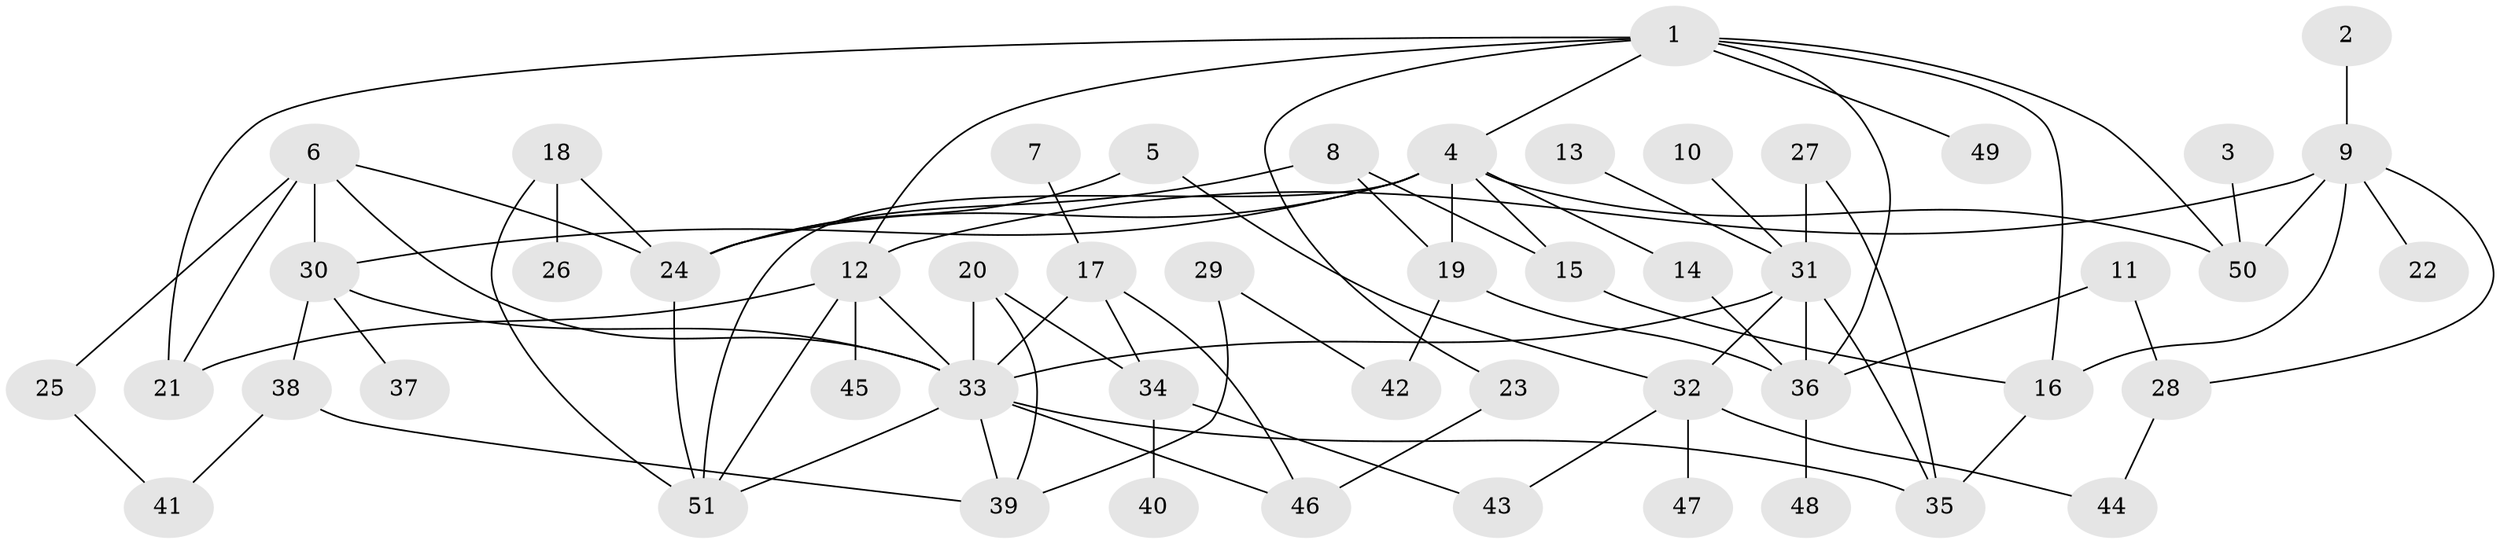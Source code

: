 // original degree distribution, {4: 0.0784313725490196, 7: 0.058823529411764705, 3: 0.20588235294117646, 6: 0.00980392156862745, 5: 0.058823529411764705, 8: 0.00980392156862745, 2: 0.29411764705882354, 1: 0.28431372549019607}
// Generated by graph-tools (version 1.1) at 2025/49/03/09/25 03:49:15]
// undirected, 51 vertices, 82 edges
graph export_dot {
graph [start="1"]
  node [color=gray90,style=filled];
  1;
  2;
  3;
  4;
  5;
  6;
  7;
  8;
  9;
  10;
  11;
  12;
  13;
  14;
  15;
  16;
  17;
  18;
  19;
  20;
  21;
  22;
  23;
  24;
  25;
  26;
  27;
  28;
  29;
  30;
  31;
  32;
  33;
  34;
  35;
  36;
  37;
  38;
  39;
  40;
  41;
  42;
  43;
  44;
  45;
  46;
  47;
  48;
  49;
  50;
  51;
  1 -- 4 [weight=1.0];
  1 -- 12 [weight=1.0];
  1 -- 16 [weight=1.0];
  1 -- 21 [weight=1.0];
  1 -- 23 [weight=1.0];
  1 -- 36 [weight=1.0];
  1 -- 49 [weight=1.0];
  1 -- 50 [weight=1.0];
  2 -- 9 [weight=1.0];
  3 -- 50 [weight=1.0];
  4 -- 14 [weight=1.0];
  4 -- 15 [weight=1.0];
  4 -- 19 [weight=1.0];
  4 -- 24 [weight=1.0];
  4 -- 30 [weight=1.0];
  4 -- 50 [weight=1.0];
  4 -- 51 [weight=1.0];
  5 -- 24 [weight=1.0];
  5 -- 32 [weight=1.0];
  6 -- 21 [weight=1.0];
  6 -- 24 [weight=1.0];
  6 -- 25 [weight=1.0];
  6 -- 30 [weight=1.0];
  6 -- 33 [weight=1.0];
  7 -- 17 [weight=1.0];
  8 -- 15 [weight=1.0];
  8 -- 19 [weight=1.0];
  8 -- 24 [weight=1.0];
  9 -- 12 [weight=1.0];
  9 -- 16 [weight=1.0];
  9 -- 22 [weight=1.0];
  9 -- 28 [weight=1.0];
  9 -- 50 [weight=1.0];
  10 -- 31 [weight=1.0];
  11 -- 28 [weight=1.0];
  11 -- 36 [weight=1.0];
  12 -- 21 [weight=1.0];
  12 -- 33 [weight=1.0];
  12 -- 45 [weight=1.0];
  12 -- 51 [weight=1.0];
  13 -- 31 [weight=1.0];
  14 -- 36 [weight=1.0];
  15 -- 16 [weight=1.0];
  16 -- 35 [weight=1.0];
  17 -- 33 [weight=1.0];
  17 -- 34 [weight=1.0];
  17 -- 46 [weight=1.0];
  18 -- 24 [weight=1.0];
  18 -- 26 [weight=1.0];
  18 -- 51 [weight=1.0];
  19 -- 36 [weight=1.0];
  19 -- 42 [weight=1.0];
  20 -- 33 [weight=1.0];
  20 -- 34 [weight=1.0];
  20 -- 39 [weight=1.0];
  23 -- 46 [weight=1.0];
  24 -- 51 [weight=1.0];
  25 -- 41 [weight=1.0];
  27 -- 31 [weight=1.0];
  27 -- 35 [weight=1.0];
  28 -- 44 [weight=1.0];
  29 -- 39 [weight=1.0];
  29 -- 42 [weight=1.0];
  30 -- 33 [weight=1.0];
  30 -- 37 [weight=1.0];
  30 -- 38 [weight=1.0];
  31 -- 32 [weight=2.0];
  31 -- 33 [weight=1.0];
  31 -- 35 [weight=1.0];
  31 -- 36 [weight=1.0];
  32 -- 43 [weight=1.0];
  32 -- 44 [weight=1.0];
  32 -- 47 [weight=2.0];
  33 -- 35 [weight=1.0];
  33 -- 39 [weight=1.0];
  33 -- 46 [weight=1.0];
  33 -- 51 [weight=1.0];
  34 -- 40 [weight=1.0];
  34 -- 43 [weight=1.0];
  36 -- 48 [weight=1.0];
  38 -- 39 [weight=1.0];
  38 -- 41 [weight=1.0];
}
